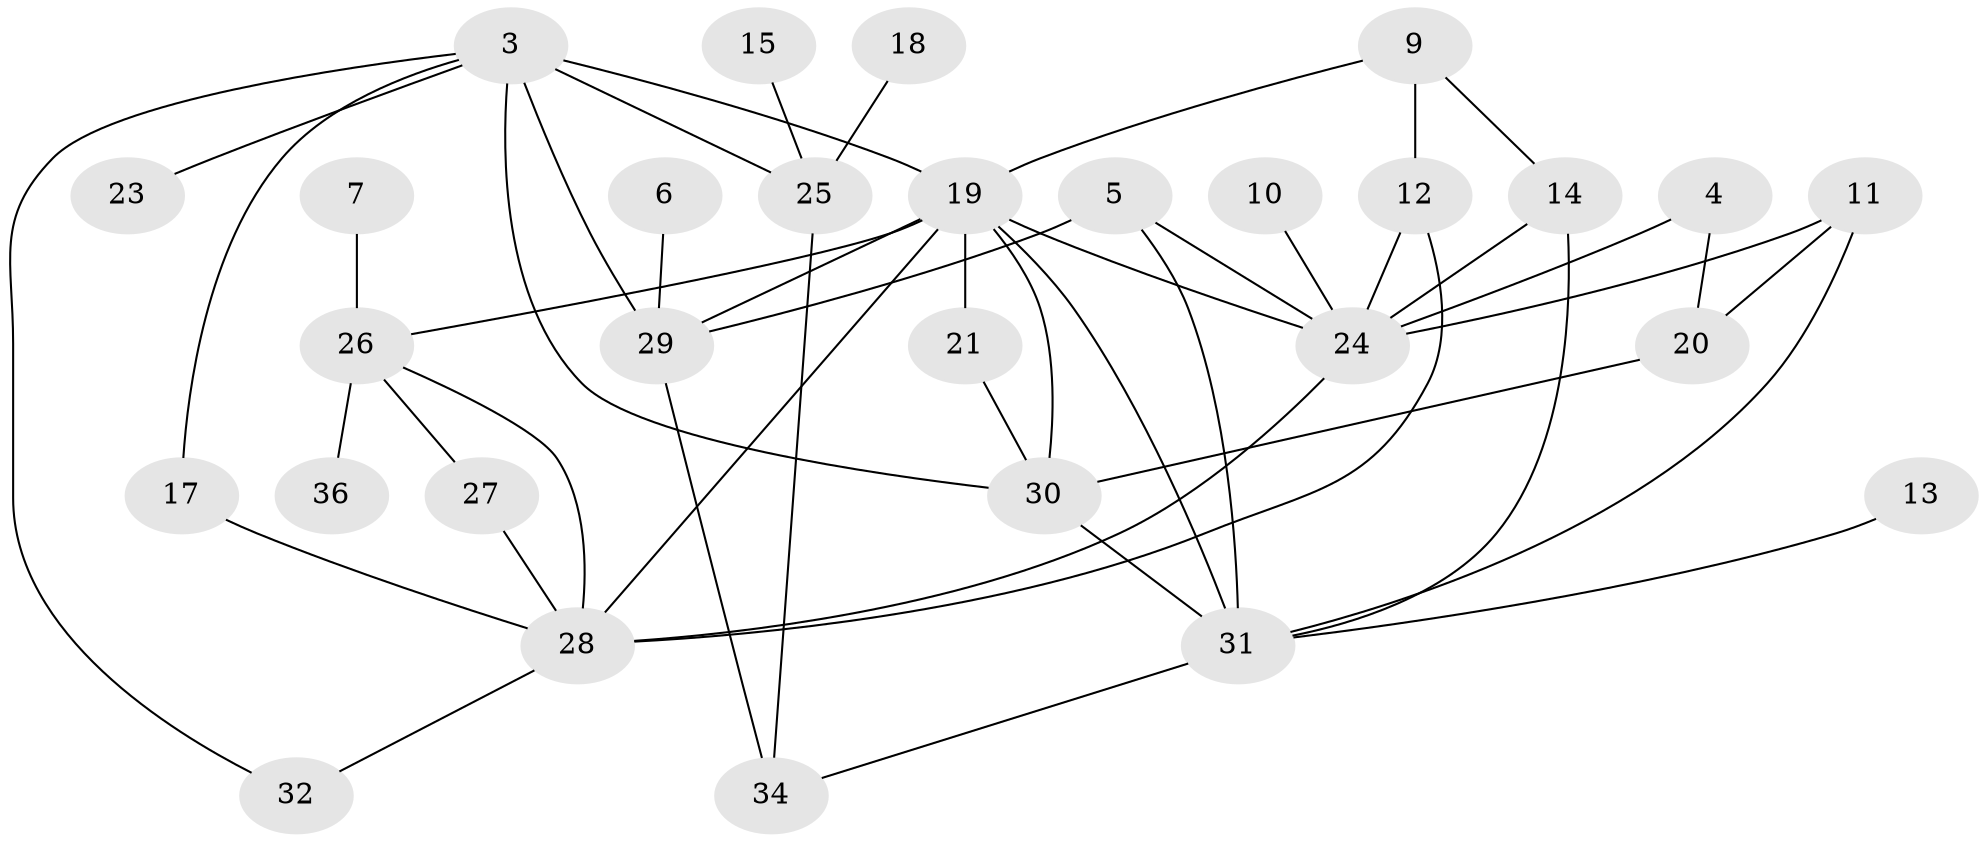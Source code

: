 // original degree distribution, {4: 0.1267605633802817, 0: 0.09859154929577464, 1: 0.19718309859154928, 2: 0.2535211267605634, 6: 0.014084507042253521, 3: 0.19718309859154928, 5: 0.11267605633802817}
// Generated by graph-tools (version 1.1) at 2025/25/03/09/25 03:25:17]
// undirected, 29 vertices, 48 edges
graph export_dot {
graph [start="1"]
  node [color=gray90,style=filled];
  3;
  4;
  5;
  6;
  7;
  9;
  10;
  11;
  12;
  13;
  14;
  15;
  17;
  18;
  19;
  20;
  21;
  23;
  24;
  25;
  26;
  27;
  28;
  29;
  30;
  31;
  32;
  34;
  36;
  3 -- 17 [weight=1.0];
  3 -- 19 [weight=1.0];
  3 -- 23 [weight=1.0];
  3 -- 25 [weight=2.0];
  3 -- 29 [weight=1.0];
  3 -- 30 [weight=1.0];
  3 -- 32 [weight=1.0];
  4 -- 20 [weight=1.0];
  4 -- 24 [weight=1.0];
  5 -- 24 [weight=2.0];
  5 -- 29 [weight=1.0];
  5 -- 31 [weight=1.0];
  6 -- 29 [weight=1.0];
  7 -- 26 [weight=1.0];
  9 -- 12 [weight=1.0];
  9 -- 14 [weight=1.0];
  9 -- 19 [weight=1.0];
  10 -- 24 [weight=1.0];
  11 -- 20 [weight=1.0];
  11 -- 24 [weight=1.0];
  11 -- 31 [weight=1.0];
  12 -- 24 [weight=1.0];
  12 -- 28 [weight=1.0];
  13 -- 31 [weight=1.0];
  14 -- 24 [weight=1.0];
  14 -- 31 [weight=1.0];
  15 -- 25 [weight=1.0];
  17 -- 28 [weight=1.0];
  18 -- 25 [weight=1.0];
  19 -- 21 [weight=1.0];
  19 -- 24 [weight=2.0];
  19 -- 26 [weight=1.0];
  19 -- 28 [weight=1.0];
  19 -- 29 [weight=1.0];
  19 -- 30 [weight=1.0];
  19 -- 31 [weight=1.0];
  20 -- 30 [weight=1.0];
  21 -- 30 [weight=1.0];
  24 -- 28 [weight=1.0];
  25 -- 34 [weight=1.0];
  26 -- 27 [weight=2.0];
  26 -- 28 [weight=1.0];
  26 -- 36 [weight=1.0];
  27 -- 28 [weight=1.0];
  28 -- 32 [weight=1.0];
  29 -- 34 [weight=1.0];
  30 -- 31 [weight=1.0];
  31 -- 34 [weight=1.0];
}
